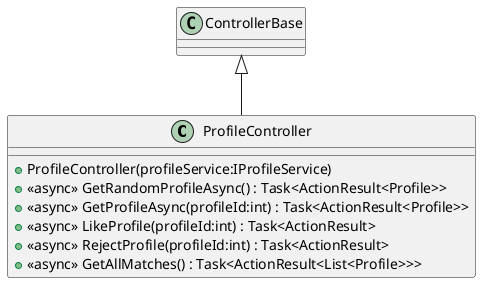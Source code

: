 @startuml
class ProfileController {
    + ProfileController(profileService:IProfileService)
    + <<async>> GetRandomProfileAsync() : Task<ActionResult<Profile>>
    + <<async>> GetProfileAsync(profileId:int) : Task<ActionResult<Profile>>
    + <<async>> LikeProfile(profileId:int) : Task<ActionResult>
    + <<async>> RejectProfile(profileId:int) : Task<ActionResult>
    + <<async>> GetAllMatches() : Task<ActionResult<List<Profile>>>
}
ControllerBase <|-- ProfileController
@enduml
